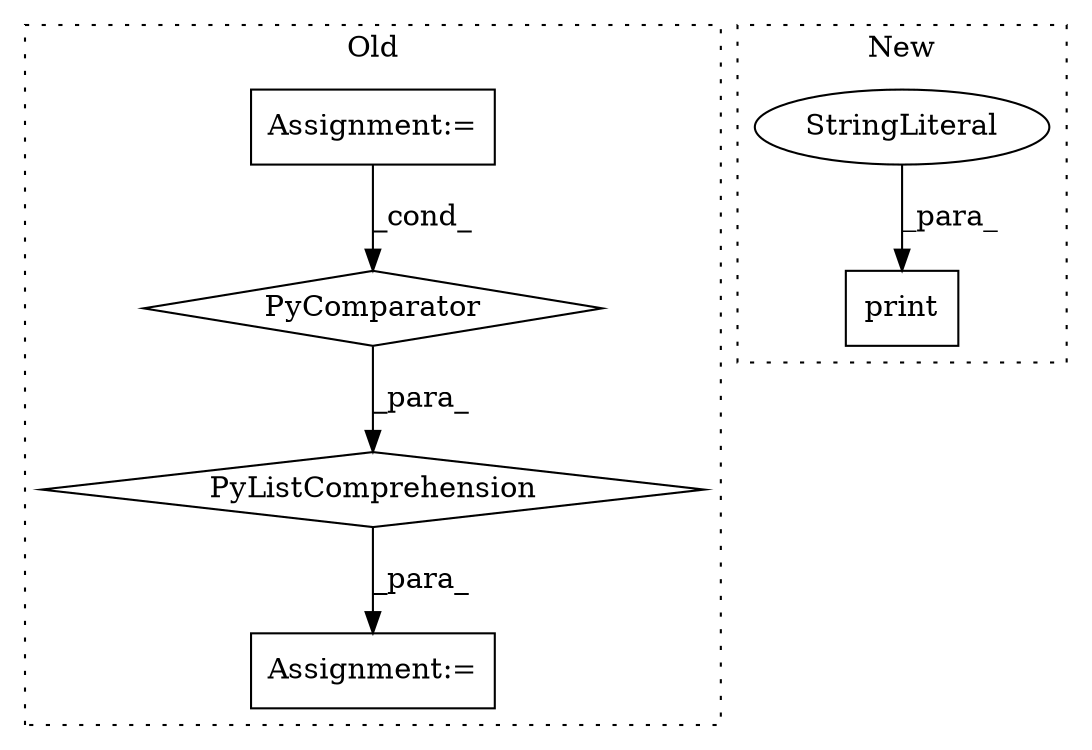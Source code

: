 digraph G {
subgraph cluster0 {
1 [label="PyComparator" a="113" s="3830" l="33" shape="diamond"];
3 [label="Assignment:=" a="7" s="3830" l="33" shape="box"];
4 [label="Assignment:=" a="7" s="3630" l="1" shape="box"];
5 [label="PyListComprehension" a="109" s="3660" l="211" shape="diamond"];
label = "Old";
style="dotted";
}
subgraph cluster1 {
2 [label="print" a="32" s="3682,3692" l="6,1" shape="box"];
6 [label="StringLiteral" a="45" s="3688" l="4" shape="ellipse"];
label = "New";
style="dotted";
}
1 -> 5 [label="_para_"];
3 -> 1 [label="_cond_"];
5 -> 4 [label="_para_"];
6 -> 2 [label="_para_"];
}